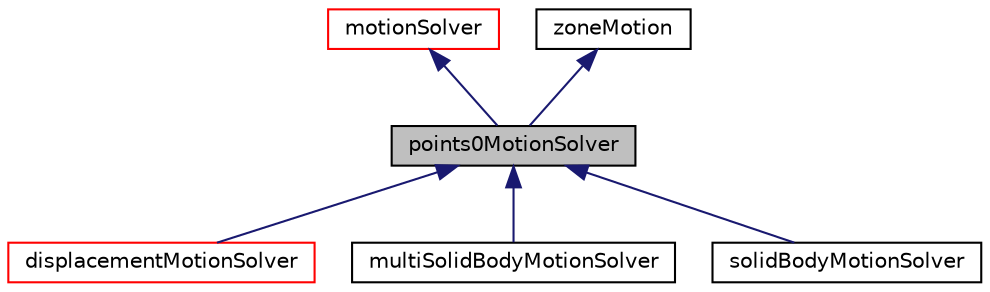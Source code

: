 digraph "points0MotionSolver"
{
  bgcolor="transparent";
  edge [fontname="Helvetica",fontsize="10",labelfontname="Helvetica",labelfontsize="10"];
  node [fontname="Helvetica",fontsize="10",shape=record];
  Node1 [label="points0MotionSolver",height=0.2,width=0.4,color="black", fillcolor="grey75", style="filled" fontcolor="black"];
  Node2 -> Node1 [dir="back",color="midnightblue",fontsize="10",style="solid",fontname="Helvetica"];
  Node2 [label="motionSolver",height=0.2,width=0.4,color="red",URL="$classFoam_1_1motionSolver.html",tooltip="Virtual base class for mesh motion solver. "];
  Node3 -> Node1 [dir="back",color="midnightblue",fontsize="10",style="solid",fontname="Helvetica"];
  Node3 [label="zoneMotion",height=0.2,width=0.4,color="black",URL="$classFoam_1_1zoneMotion.html"];
  Node1 -> Node4 [dir="back",color="midnightblue",fontsize="10",style="solid",fontname="Helvetica"];
  Node4 [label="displacementMotionSolver",height=0.2,width=0.4,color="red",URL="$classFoam_1_1displacementMotionSolver.html",tooltip="Virtual base class for displacement motion solver. "];
  Node1 -> Node5 [dir="back",color="midnightblue",fontsize="10",style="solid",fontname="Helvetica"];
  Node5 [label="multiSolidBodyMotionSolver",height=0.2,width=0.4,color="black",URL="$classFoam_1_1multiSolidBodyMotionSolver.html",tooltip="Solid-body motion of the mesh specified by a run-time selectable motion function. ..."];
  Node1 -> Node6 [dir="back",color="midnightblue",fontsize="10",style="solid",fontname="Helvetica"];
  Node6 [label="solidBodyMotionSolver",height=0.2,width=0.4,color="black",URL="$classFoam_1_1solidBodyMotionSolver.html",tooltip="Solid-body motion of the mesh specified by a run-time selectable motion function. ..."];
}
